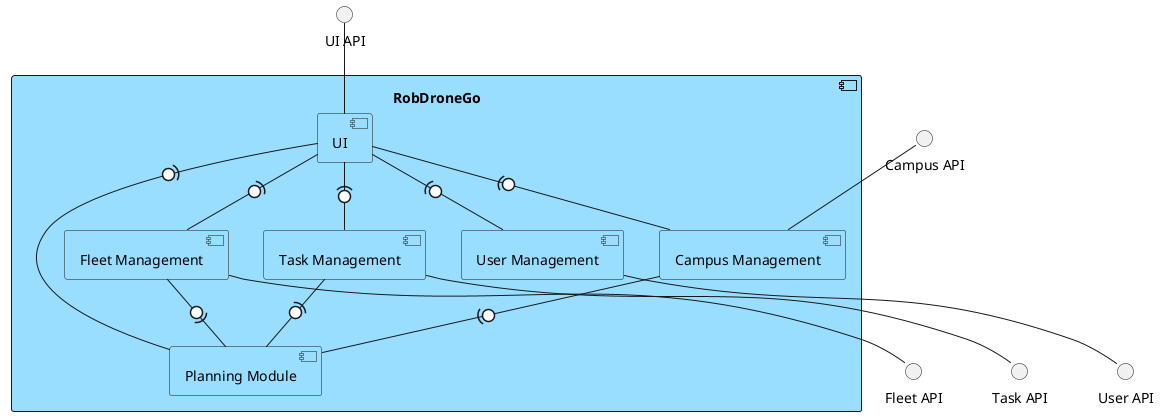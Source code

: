 @startuml Logical_View_Lv2

<style>
component {
    BackgroundColor #99ddff
}
</style>

interface "Campus API" as campus_API
interface "Fleet API" as fleet_API
interface "Task API" as task_API
interface "User API" as user_API
' interface "Planning API" as planning_API
interface "UI API" as UI_API

component RobDroneGo {
    component "Campus Management" as campus
    component "Fleet Management" as fleet
    component "Task Management" as task
    component "Planning Module" as planning


    campus -0)- planning
    fleet -0)- planning
    task -(0- planning

    component "User Management" as user
    component UI

    UI -(0- campus
    UI -(0- fleet
    UI -(0- task
    UI -(0- planning
    UI -(0- user

    ' component "DMS" as dms
    ' dms -0)- fleet
    ' dms -0)- task
    ' dms -0)- campus
}
fleet -down- fleet_API
campus -up- campus_API
task -down- task_API
user -down- user_API
' planning -down- planning_API
UI -up- UI_API

@enduml